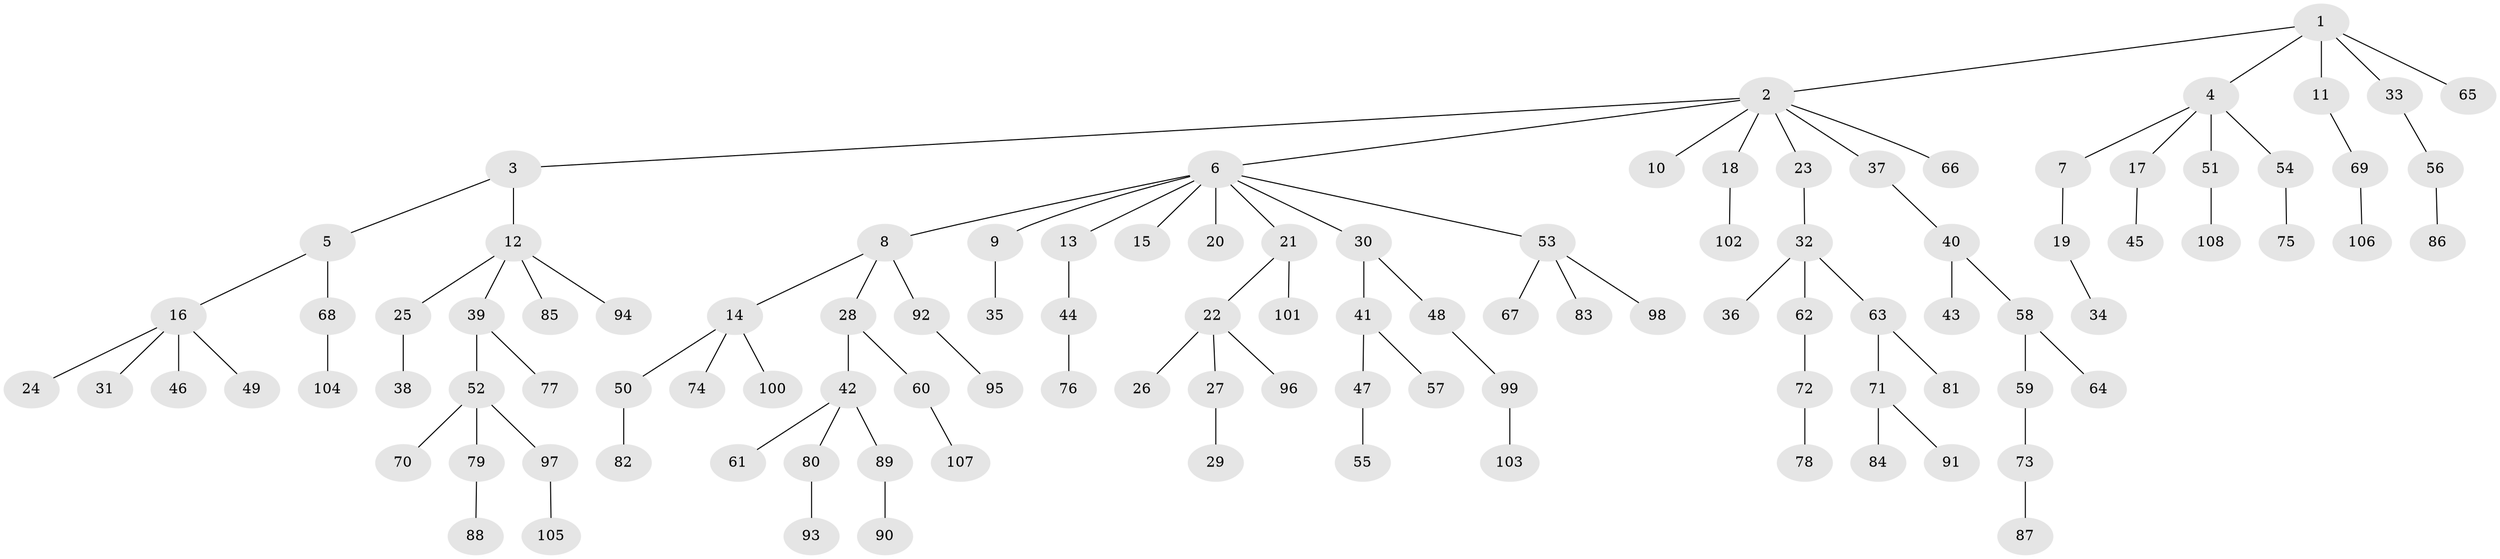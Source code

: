 // Generated by graph-tools (version 1.1) at 2025/11/02/27/25 16:11:25]
// undirected, 108 vertices, 107 edges
graph export_dot {
graph [start="1"]
  node [color=gray90,style=filled];
  1;
  2;
  3;
  4;
  5;
  6;
  7;
  8;
  9;
  10;
  11;
  12;
  13;
  14;
  15;
  16;
  17;
  18;
  19;
  20;
  21;
  22;
  23;
  24;
  25;
  26;
  27;
  28;
  29;
  30;
  31;
  32;
  33;
  34;
  35;
  36;
  37;
  38;
  39;
  40;
  41;
  42;
  43;
  44;
  45;
  46;
  47;
  48;
  49;
  50;
  51;
  52;
  53;
  54;
  55;
  56;
  57;
  58;
  59;
  60;
  61;
  62;
  63;
  64;
  65;
  66;
  67;
  68;
  69;
  70;
  71;
  72;
  73;
  74;
  75;
  76;
  77;
  78;
  79;
  80;
  81;
  82;
  83;
  84;
  85;
  86;
  87;
  88;
  89;
  90;
  91;
  92;
  93;
  94;
  95;
  96;
  97;
  98;
  99;
  100;
  101;
  102;
  103;
  104;
  105;
  106;
  107;
  108;
  1 -- 2;
  1 -- 4;
  1 -- 11;
  1 -- 33;
  1 -- 65;
  2 -- 3;
  2 -- 6;
  2 -- 10;
  2 -- 18;
  2 -- 23;
  2 -- 37;
  2 -- 66;
  3 -- 5;
  3 -- 12;
  4 -- 7;
  4 -- 17;
  4 -- 51;
  4 -- 54;
  5 -- 16;
  5 -- 68;
  6 -- 8;
  6 -- 9;
  6 -- 13;
  6 -- 15;
  6 -- 20;
  6 -- 21;
  6 -- 30;
  6 -- 53;
  7 -- 19;
  8 -- 14;
  8 -- 28;
  8 -- 92;
  9 -- 35;
  11 -- 69;
  12 -- 25;
  12 -- 39;
  12 -- 85;
  12 -- 94;
  13 -- 44;
  14 -- 50;
  14 -- 74;
  14 -- 100;
  16 -- 24;
  16 -- 31;
  16 -- 46;
  16 -- 49;
  17 -- 45;
  18 -- 102;
  19 -- 34;
  21 -- 22;
  21 -- 101;
  22 -- 26;
  22 -- 27;
  22 -- 96;
  23 -- 32;
  25 -- 38;
  27 -- 29;
  28 -- 42;
  28 -- 60;
  30 -- 41;
  30 -- 48;
  32 -- 36;
  32 -- 62;
  32 -- 63;
  33 -- 56;
  37 -- 40;
  39 -- 52;
  39 -- 77;
  40 -- 43;
  40 -- 58;
  41 -- 47;
  41 -- 57;
  42 -- 61;
  42 -- 80;
  42 -- 89;
  44 -- 76;
  47 -- 55;
  48 -- 99;
  50 -- 82;
  51 -- 108;
  52 -- 70;
  52 -- 79;
  52 -- 97;
  53 -- 67;
  53 -- 83;
  53 -- 98;
  54 -- 75;
  56 -- 86;
  58 -- 59;
  58 -- 64;
  59 -- 73;
  60 -- 107;
  62 -- 72;
  63 -- 71;
  63 -- 81;
  68 -- 104;
  69 -- 106;
  71 -- 84;
  71 -- 91;
  72 -- 78;
  73 -- 87;
  79 -- 88;
  80 -- 93;
  89 -- 90;
  92 -- 95;
  97 -- 105;
  99 -- 103;
}
